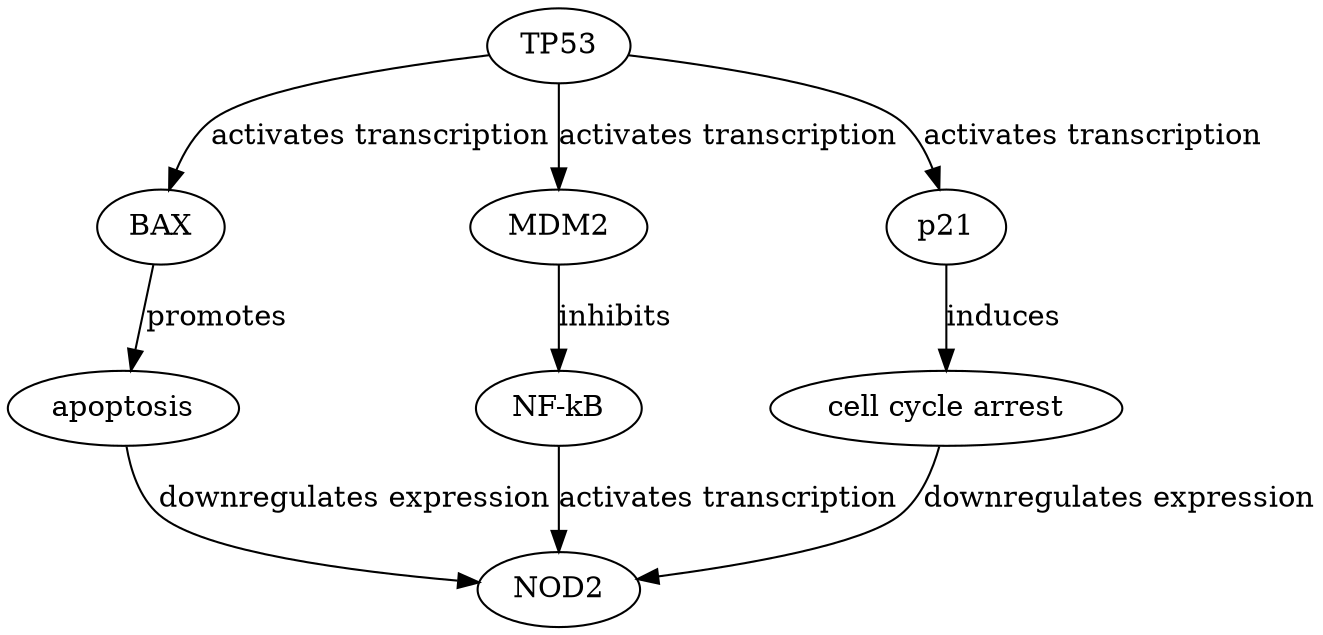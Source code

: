 digraph {
TP53;
BAX;
apoptosis;
NOD2;
MDM2;
"NF-kB";
p21;
"cell cycle arrest";
TP53 -> BAX [key=0, label="activates transcription", probability=0.9, evidence="PMID: 10871862"];
TP53 -> MDM2 [key=0, label="activates transcription", probability=0.95, evidence="PMID: 16458856"];
TP53 -> p21 [key=0, label="activates transcription", probability=0.9, evidence="PMID: 7957061"];
BAX -> apoptosis [key=0, label=promotes, probability=0.85, evidence="PMID: 10449407"];
apoptosis -> NOD2 [key=0, label="downregulates expression", probability=0.6, evidence="PMID: 15087488"];
MDM2 -> "NF-kB" [key=0, label=inhibits, probability=0.7, evidence="PMID: 11297557"];
"NF-kB" -> NOD2 [key=0, label="activates transcription", probability=0.8, evidence="PMID: 12101285"];
p21 -> "cell cycle arrest" [key=0, label=induces, probability=0.85, evidence="PMID: 8668203"];
"cell cycle arrest" -> NOD2 [key=0, label="downregulates expression", probability=0.5, evidence="PMID: 15087488"];
}

